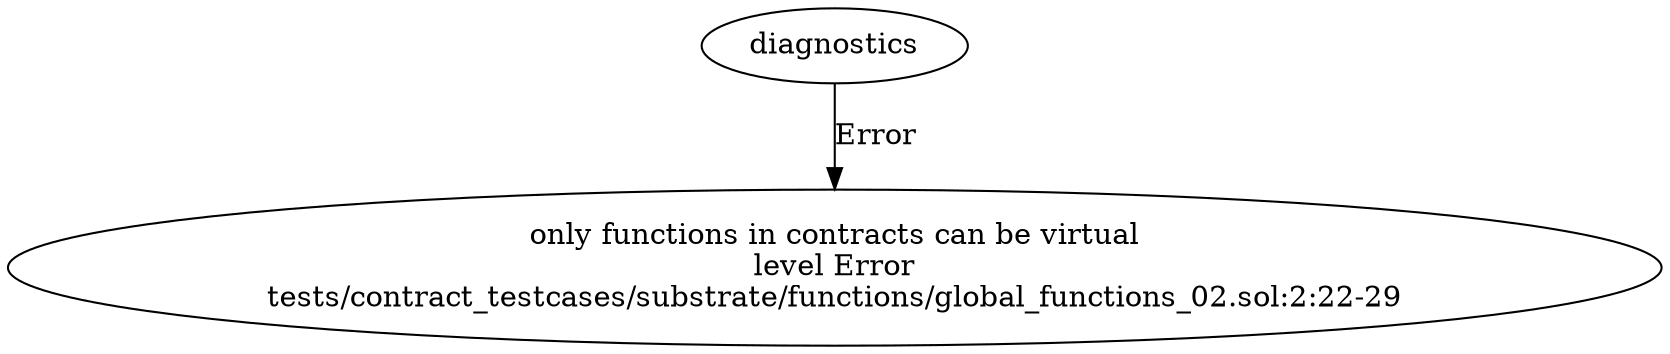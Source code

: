 strict digraph "tests/contract_testcases/substrate/functions/global_functions_02.sol" {
	diagnostic [label="only functions in contracts can be virtual\nlevel Error\ntests/contract_testcases/substrate/functions/global_functions_02.sol:2:22-29"]
	diagnostics -> diagnostic [label="Error"]
}
